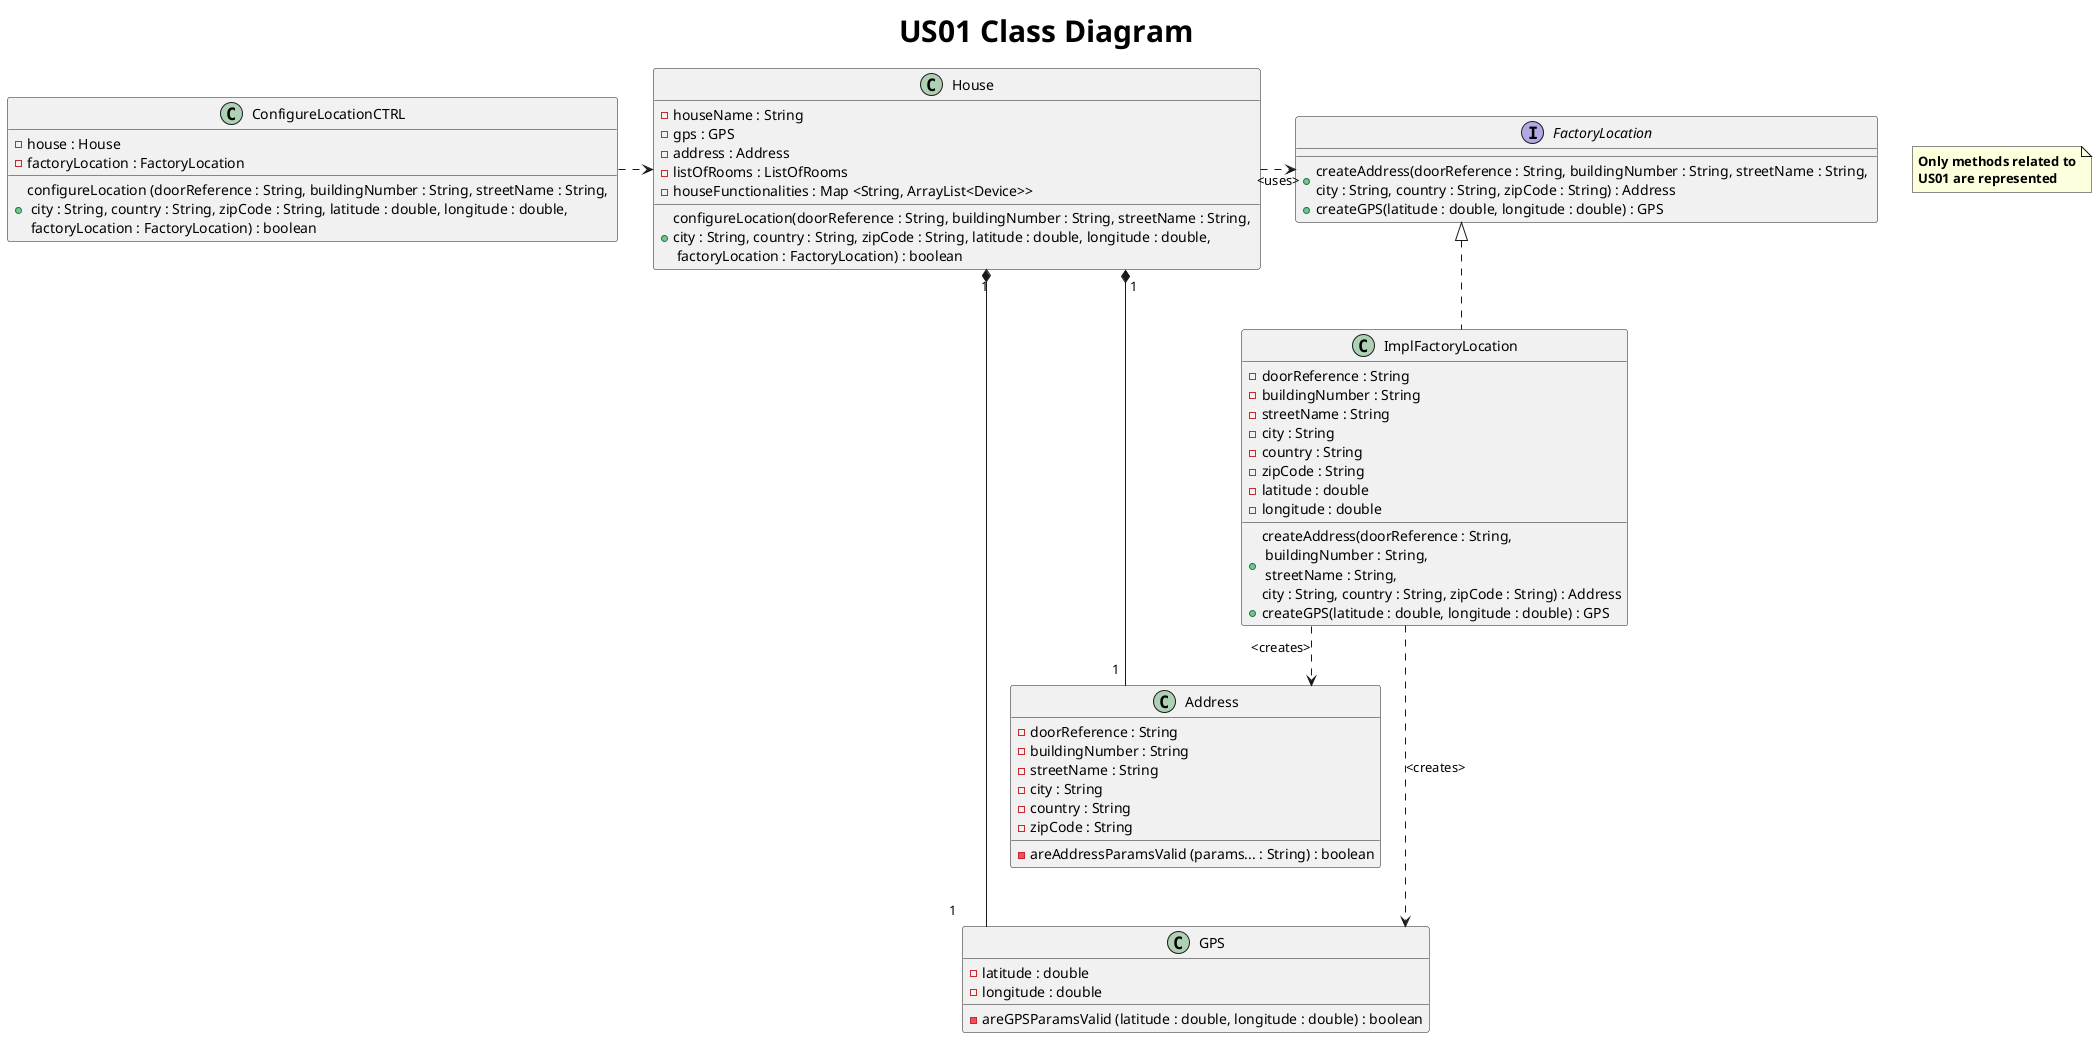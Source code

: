 @startuml
title <size: 30> US01 Class Diagram

note "<b>Only methods related to\n<b>US01 are represented" as N1

skinparam linetype ortho

class ConfigureLocationCTRL{
    - house : House
    - factoryLocation : FactoryLocation
    + configureLocation (doorReference : String, buildingNumber : String, streetName : String, \n city : String, country : String, zipCode : String, latitude : double, longitude : double, \n factoryLocation : FactoryLocation) : boolean
}

class House {
    - houseName : String
    - gps : GPS
    - address : Address
    - listOfRooms : ListOfRooms
    - houseFunctionalities : Map <String, ArrayList<Device>>
    + configureLocation(doorReference : String, buildingNumber : String, streetName : String, \ncity : String, country : String, zipCode : String, latitude : double, longitude : double, \n factoryLocation : FactoryLocation) : boolean

}

interface FactoryLocation{
    + createAddress(doorReference : String, buildingNumber : String, streetName : String, \ncity : String, country : String, zipCode : String) : Address
    + createGPS(latitude : double, longitude : double) : GPS
}

class ImplFactoryLocation{
    - doorReference : String
    - buildingNumber : String
    - streetName : String
    - city : String
    - country : String
    - zipCode : String
    - latitude : double
    - longitude : double
    + createAddress(doorReference : String,\n buildingNumber : String,\n streetName : String, \ncity : String, country : String, zipCode : String) : Address
    + createGPS(latitude : double, longitude : double) : GPS
}

class Address {
    - doorReference : String
    - buildingNumber : String
    - streetName : String
    - city : String
    - country : String
    - zipCode : String
    - areAddressParamsValid (params... : String) : boolean
}

class GPS {
    - latitude : double
    - longitude : double
    - areGPSParamsValid (latitude : double, longitude : double) : boolean
}

ConfigureLocationCTRL  .> House
House -right.> FactoryLocation : <uses>
GPS "1" -down---* "1" House
Address "1" -down--* "1" House
FactoryLocation <|..right. ImplFactoryLocation
ImplFactoryLocation -down.> GPS: <creates>
ImplFactoryLocation ..> Address: <creates>

@enduml